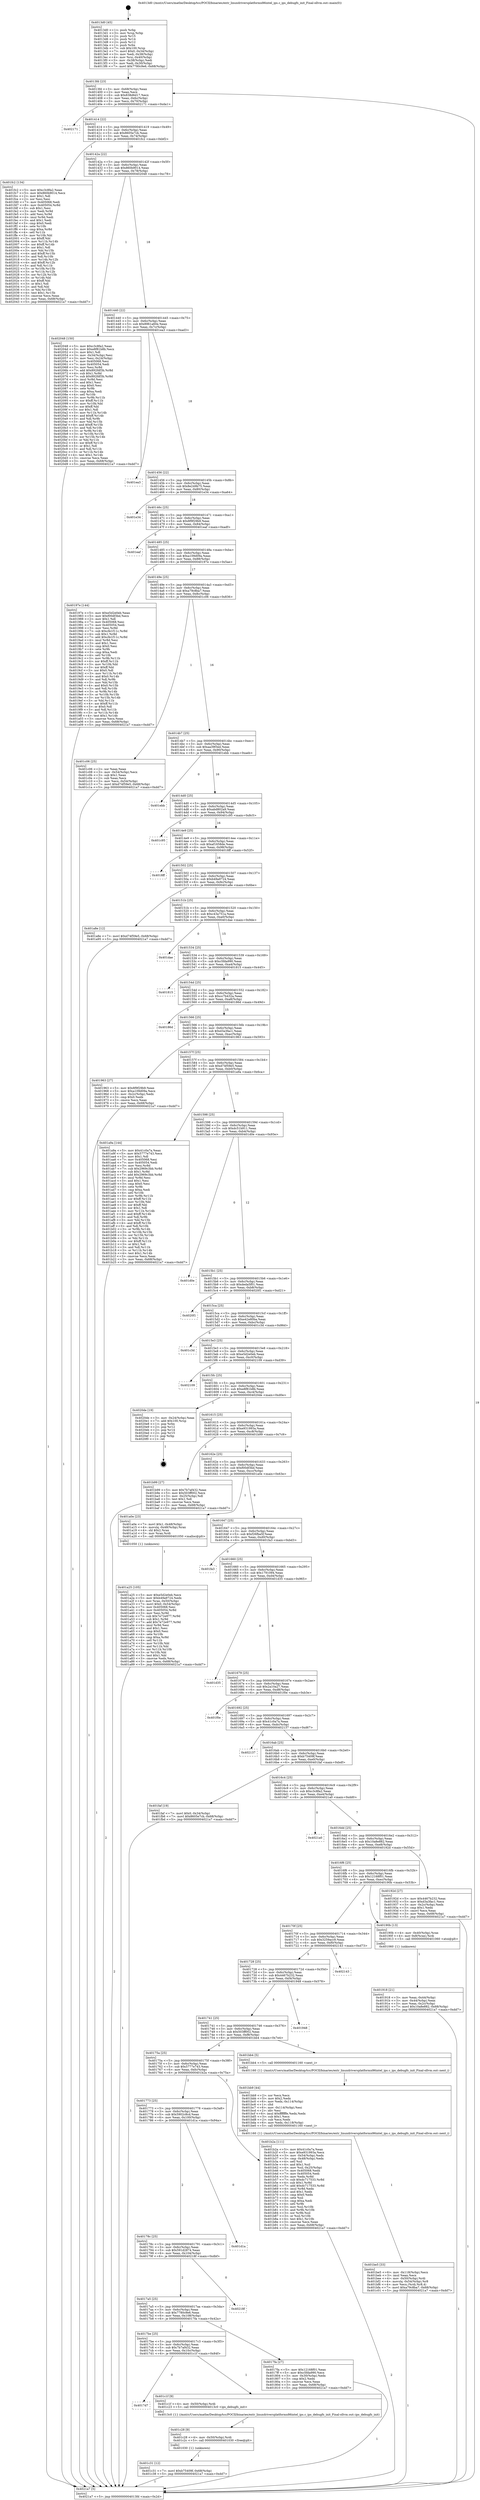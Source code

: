 digraph "0x4013d0" {
  label = "0x4013d0 (/mnt/c/Users/mathe/Desktop/tcc/POCII/binaries/extr_linuxdriversplatformx86intel_ips.c_ips_debugfs_init_Final-ollvm.out::main(0))"
  labelloc = "t"
  node[shape=record]

  Entry [label="",width=0.3,height=0.3,shape=circle,fillcolor=black,style=filled]
  "0x4013fd" [label="{
     0x4013fd [23]\l
     | [instrs]\l
     &nbsp;&nbsp;0x4013fd \<+3\>: mov -0x68(%rbp),%eax\l
     &nbsp;&nbsp;0x401400 \<+2\>: mov %eax,%ecx\l
     &nbsp;&nbsp;0x401402 \<+6\>: sub $0x838d6d17,%ecx\l
     &nbsp;&nbsp;0x401408 \<+3\>: mov %eax,-0x6c(%rbp)\l
     &nbsp;&nbsp;0x40140b \<+3\>: mov %ecx,-0x70(%rbp)\l
     &nbsp;&nbsp;0x40140e \<+6\>: je 0000000000402171 \<main+0xda1\>\l
  }"]
  "0x402171" [label="{
     0x402171\l
  }", style=dashed]
  "0x401414" [label="{
     0x401414 [22]\l
     | [instrs]\l
     &nbsp;&nbsp;0x401414 \<+5\>: jmp 0000000000401419 \<main+0x49\>\l
     &nbsp;&nbsp;0x401419 \<+3\>: mov -0x6c(%rbp),%eax\l
     &nbsp;&nbsp;0x40141c \<+5\>: sub $0x8605e7cb,%eax\l
     &nbsp;&nbsp;0x401421 \<+3\>: mov %eax,-0x74(%rbp)\l
     &nbsp;&nbsp;0x401424 \<+6\>: je 0000000000401fc2 \<main+0xbf2\>\l
  }"]
  Exit [label="",width=0.3,height=0.3,shape=circle,fillcolor=black,style=filled,peripheries=2]
  "0x401fc2" [label="{
     0x401fc2 [134]\l
     | [instrs]\l
     &nbsp;&nbsp;0x401fc2 \<+5\>: mov $0xc3c8fa2,%eax\l
     &nbsp;&nbsp;0x401fc7 \<+5\>: mov $0x860b9014,%ecx\l
     &nbsp;&nbsp;0x401fcc \<+2\>: mov $0x1,%dl\l
     &nbsp;&nbsp;0x401fce \<+2\>: xor %esi,%esi\l
     &nbsp;&nbsp;0x401fd0 \<+7\>: mov 0x405068,%edi\l
     &nbsp;&nbsp;0x401fd7 \<+8\>: mov 0x405054,%r8d\l
     &nbsp;&nbsp;0x401fdf \<+3\>: sub $0x1,%esi\l
     &nbsp;&nbsp;0x401fe2 \<+3\>: mov %edi,%r9d\l
     &nbsp;&nbsp;0x401fe5 \<+3\>: add %esi,%r9d\l
     &nbsp;&nbsp;0x401fe8 \<+4\>: imul %r9d,%edi\l
     &nbsp;&nbsp;0x401fec \<+3\>: and $0x1,%edi\l
     &nbsp;&nbsp;0x401fef \<+3\>: cmp $0x0,%edi\l
     &nbsp;&nbsp;0x401ff2 \<+4\>: sete %r10b\l
     &nbsp;&nbsp;0x401ff6 \<+4\>: cmp $0xa,%r8d\l
     &nbsp;&nbsp;0x401ffa \<+4\>: setl %r11b\l
     &nbsp;&nbsp;0x401ffe \<+3\>: mov %r10b,%bl\l
     &nbsp;&nbsp;0x402001 \<+3\>: xor $0xff,%bl\l
     &nbsp;&nbsp;0x402004 \<+3\>: mov %r11b,%r14b\l
     &nbsp;&nbsp;0x402007 \<+4\>: xor $0xff,%r14b\l
     &nbsp;&nbsp;0x40200b \<+3\>: xor $0x1,%dl\l
     &nbsp;&nbsp;0x40200e \<+3\>: mov %bl,%r15b\l
     &nbsp;&nbsp;0x402011 \<+4\>: and $0xff,%r15b\l
     &nbsp;&nbsp;0x402015 \<+3\>: and %dl,%r10b\l
     &nbsp;&nbsp;0x402018 \<+3\>: mov %r14b,%r12b\l
     &nbsp;&nbsp;0x40201b \<+4\>: and $0xff,%r12b\l
     &nbsp;&nbsp;0x40201f \<+3\>: and %dl,%r11b\l
     &nbsp;&nbsp;0x402022 \<+3\>: or %r10b,%r15b\l
     &nbsp;&nbsp;0x402025 \<+3\>: or %r11b,%r12b\l
     &nbsp;&nbsp;0x402028 \<+3\>: xor %r12b,%r15b\l
     &nbsp;&nbsp;0x40202b \<+3\>: or %r14b,%bl\l
     &nbsp;&nbsp;0x40202e \<+3\>: xor $0xff,%bl\l
     &nbsp;&nbsp;0x402031 \<+3\>: or $0x1,%dl\l
     &nbsp;&nbsp;0x402034 \<+2\>: and %dl,%bl\l
     &nbsp;&nbsp;0x402036 \<+3\>: or %bl,%r15b\l
     &nbsp;&nbsp;0x402039 \<+4\>: test $0x1,%r15b\l
     &nbsp;&nbsp;0x40203d \<+3\>: cmovne %ecx,%eax\l
     &nbsp;&nbsp;0x402040 \<+3\>: mov %eax,-0x68(%rbp)\l
     &nbsp;&nbsp;0x402043 \<+5\>: jmp 00000000004021a7 \<main+0xdd7\>\l
  }"]
  "0x40142a" [label="{
     0x40142a [22]\l
     | [instrs]\l
     &nbsp;&nbsp;0x40142a \<+5\>: jmp 000000000040142f \<main+0x5f\>\l
     &nbsp;&nbsp;0x40142f \<+3\>: mov -0x6c(%rbp),%eax\l
     &nbsp;&nbsp;0x401432 \<+5\>: sub $0x860b9014,%eax\l
     &nbsp;&nbsp;0x401437 \<+3\>: mov %eax,-0x78(%rbp)\l
     &nbsp;&nbsp;0x40143a \<+6\>: je 0000000000402048 \<main+0xc78\>\l
  }"]
  "0x401c31" [label="{
     0x401c31 [12]\l
     | [instrs]\l
     &nbsp;&nbsp;0x401c31 \<+7\>: movl $0xb75409f,-0x68(%rbp)\l
     &nbsp;&nbsp;0x401c38 \<+5\>: jmp 00000000004021a7 \<main+0xdd7\>\l
  }"]
  "0x402048" [label="{
     0x402048 [150]\l
     | [instrs]\l
     &nbsp;&nbsp;0x402048 \<+5\>: mov $0xc3c8fa2,%eax\l
     &nbsp;&nbsp;0x40204d \<+5\>: mov $0xe8f81b8b,%ecx\l
     &nbsp;&nbsp;0x402052 \<+2\>: mov $0x1,%dl\l
     &nbsp;&nbsp;0x402054 \<+3\>: mov -0x34(%rbp),%esi\l
     &nbsp;&nbsp;0x402057 \<+3\>: mov %esi,-0x24(%rbp)\l
     &nbsp;&nbsp;0x40205a \<+7\>: mov 0x405068,%esi\l
     &nbsp;&nbsp;0x402061 \<+7\>: mov 0x405054,%edi\l
     &nbsp;&nbsp;0x402068 \<+3\>: mov %esi,%r8d\l
     &nbsp;&nbsp;0x40206b \<+7\>: add $0x892fdf3b,%r8d\l
     &nbsp;&nbsp;0x402072 \<+4\>: sub $0x1,%r8d\l
     &nbsp;&nbsp;0x402076 \<+7\>: sub $0x892fdf3b,%r8d\l
     &nbsp;&nbsp;0x40207d \<+4\>: imul %r8d,%esi\l
     &nbsp;&nbsp;0x402081 \<+3\>: and $0x1,%esi\l
     &nbsp;&nbsp;0x402084 \<+3\>: cmp $0x0,%esi\l
     &nbsp;&nbsp;0x402087 \<+4\>: sete %r9b\l
     &nbsp;&nbsp;0x40208b \<+3\>: cmp $0xa,%edi\l
     &nbsp;&nbsp;0x40208e \<+4\>: setl %r10b\l
     &nbsp;&nbsp;0x402092 \<+3\>: mov %r9b,%r11b\l
     &nbsp;&nbsp;0x402095 \<+4\>: xor $0xff,%r11b\l
     &nbsp;&nbsp;0x402099 \<+3\>: mov %r10b,%bl\l
     &nbsp;&nbsp;0x40209c \<+3\>: xor $0xff,%bl\l
     &nbsp;&nbsp;0x40209f \<+3\>: xor $0x1,%dl\l
     &nbsp;&nbsp;0x4020a2 \<+3\>: mov %r11b,%r14b\l
     &nbsp;&nbsp;0x4020a5 \<+4\>: and $0xff,%r14b\l
     &nbsp;&nbsp;0x4020a9 \<+3\>: and %dl,%r9b\l
     &nbsp;&nbsp;0x4020ac \<+3\>: mov %bl,%r15b\l
     &nbsp;&nbsp;0x4020af \<+4\>: and $0xff,%r15b\l
     &nbsp;&nbsp;0x4020b3 \<+3\>: and %dl,%r10b\l
     &nbsp;&nbsp;0x4020b6 \<+3\>: or %r9b,%r14b\l
     &nbsp;&nbsp;0x4020b9 \<+3\>: or %r10b,%r15b\l
     &nbsp;&nbsp;0x4020bc \<+3\>: xor %r15b,%r14b\l
     &nbsp;&nbsp;0x4020bf \<+3\>: or %bl,%r11b\l
     &nbsp;&nbsp;0x4020c2 \<+4\>: xor $0xff,%r11b\l
     &nbsp;&nbsp;0x4020c6 \<+3\>: or $0x1,%dl\l
     &nbsp;&nbsp;0x4020c9 \<+3\>: and %dl,%r11b\l
     &nbsp;&nbsp;0x4020cc \<+3\>: or %r11b,%r14b\l
     &nbsp;&nbsp;0x4020cf \<+4\>: test $0x1,%r14b\l
     &nbsp;&nbsp;0x4020d3 \<+3\>: cmovne %ecx,%eax\l
     &nbsp;&nbsp;0x4020d6 \<+3\>: mov %eax,-0x68(%rbp)\l
     &nbsp;&nbsp;0x4020d9 \<+5\>: jmp 00000000004021a7 \<main+0xdd7\>\l
  }"]
  "0x401440" [label="{
     0x401440 [22]\l
     | [instrs]\l
     &nbsp;&nbsp;0x401440 \<+5\>: jmp 0000000000401445 \<main+0x75\>\l
     &nbsp;&nbsp;0x401445 \<+3\>: mov -0x6c(%rbp),%eax\l
     &nbsp;&nbsp;0x401448 \<+5\>: sub $0x8961a60e,%eax\l
     &nbsp;&nbsp;0x40144d \<+3\>: mov %eax,-0x7c(%rbp)\l
     &nbsp;&nbsp;0x401450 \<+6\>: je 0000000000401ea3 \<main+0xad3\>\l
  }"]
  "0x401c28" [label="{
     0x401c28 [9]\l
     | [instrs]\l
     &nbsp;&nbsp;0x401c28 \<+4\>: mov -0x50(%rbp),%rdi\l
     &nbsp;&nbsp;0x401c2c \<+5\>: call 0000000000401030 \<free@plt\>\l
     | [calls]\l
     &nbsp;&nbsp;0x401030 \{1\} (unknown)\l
  }"]
  "0x401ea3" [label="{
     0x401ea3\l
  }", style=dashed]
  "0x401456" [label="{
     0x401456 [22]\l
     | [instrs]\l
     &nbsp;&nbsp;0x401456 \<+5\>: jmp 000000000040145b \<main+0x8b\>\l
     &nbsp;&nbsp;0x40145b \<+3\>: mov -0x6c(%rbp),%eax\l
     &nbsp;&nbsp;0x40145e \<+5\>: sub $0x8e249b75,%eax\l
     &nbsp;&nbsp;0x401463 \<+3\>: mov %eax,-0x80(%rbp)\l
     &nbsp;&nbsp;0x401466 \<+6\>: je 0000000000401e34 \<main+0xa64\>\l
  }"]
  "0x4017d7" [label="{
     0x4017d7\l
  }", style=dashed]
  "0x401e34" [label="{
     0x401e34\l
  }", style=dashed]
  "0x40146c" [label="{
     0x40146c [25]\l
     | [instrs]\l
     &nbsp;&nbsp;0x40146c \<+5\>: jmp 0000000000401471 \<main+0xa1\>\l
     &nbsp;&nbsp;0x401471 \<+3\>: mov -0x6c(%rbp),%eax\l
     &nbsp;&nbsp;0x401474 \<+5\>: sub $0x8f9f29b9,%eax\l
     &nbsp;&nbsp;0x401479 \<+6\>: mov %eax,-0x84(%rbp)\l
     &nbsp;&nbsp;0x40147f \<+6\>: je 0000000000401eaf \<main+0xadf\>\l
  }"]
  "0x401c1f" [label="{
     0x401c1f [9]\l
     | [instrs]\l
     &nbsp;&nbsp;0x401c1f \<+4\>: mov -0x50(%rbp),%rdi\l
     &nbsp;&nbsp;0x401c23 \<+5\>: call 00000000004013c0 \<ips_debugfs_init\>\l
     | [calls]\l
     &nbsp;&nbsp;0x4013c0 \{1\} (/mnt/c/Users/mathe/Desktop/tcc/POCII/binaries/extr_linuxdriversplatformx86intel_ips.c_ips_debugfs_init_Final-ollvm.out::ips_debugfs_init)\l
  }"]
  "0x401eaf" [label="{
     0x401eaf\l
  }", style=dashed]
  "0x401485" [label="{
     0x401485 [25]\l
     | [instrs]\l
     &nbsp;&nbsp;0x401485 \<+5\>: jmp 000000000040148a \<main+0xba\>\l
     &nbsp;&nbsp;0x40148a \<+3\>: mov -0x6c(%rbp),%eax\l
     &nbsp;&nbsp;0x40148d \<+5\>: sub $0xa109d09a,%eax\l
     &nbsp;&nbsp;0x401492 \<+6\>: mov %eax,-0x88(%rbp)\l
     &nbsp;&nbsp;0x401498 \<+6\>: je 000000000040197e \<main+0x5ae\>\l
  }"]
  "0x401be5" [label="{
     0x401be5 [33]\l
     | [instrs]\l
     &nbsp;&nbsp;0x401be5 \<+6\>: mov -0x118(%rbp),%ecx\l
     &nbsp;&nbsp;0x401beb \<+3\>: imul %eax,%ecx\l
     &nbsp;&nbsp;0x401bee \<+4\>: mov -0x50(%rbp),%rdi\l
     &nbsp;&nbsp;0x401bf2 \<+4\>: movslq -0x54(%rbp),%r8\l
     &nbsp;&nbsp;0x401bf6 \<+4\>: mov %ecx,(%rdi,%r8,4)\l
     &nbsp;&nbsp;0x401bfa \<+7\>: movl $0xa79c8ba7,-0x68(%rbp)\l
     &nbsp;&nbsp;0x401c01 \<+5\>: jmp 00000000004021a7 \<main+0xdd7\>\l
  }"]
  "0x40197e" [label="{
     0x40197e [144]\l
     | [instrs]\l
     &nbsp;&nbsp;0x40197e \<+5\>: mov $0xe5d2e0eb,%eax\l
     &nbsp;&nbsp;0x401983 \<+5\>: mov $0xf00df3bd,%ecx\l
     &nbsp;&nbsp;0x401988 \<+2\>: mov $0x1,%dl\l
     &nbsp;&nbsp;0x40198a \<+7\>: mov 0x405068,%esi\l
     &nbsp;&nbsp;0x401991 \<+7\>: mov 0x405054,%edi\l
     &nbsp;&nbsp;0x401998 \<+3\>: mov %esi,%r8d\l
     &nbsp;&nbsp;0x40199b \<+7\>: sub $0xcfe1f11c,%r8d\l
     &nbsp;&nbsp;0x4019a2 \<+4\>: sub $0x1,%r8d\l
     &nbsp;&nbsp;0x4019a6 \<+7\>: add $0xcfe1f11c,%r8d\l
     &nbsp;&nbsp;0x4019ad \<+4\>: imul %r8d,%esi\l
     &nbsp;&nbsp;0x4019b1 \<+3\>: and $0x1,%esi\l
     &nbsp;&nbsp;0x4019b4 \<+3\>: cmp $0x0,%esi\l
     &nbsp;&nbsp;0x4019b7 \<+4\>: sete %r9b\l
     &nbsp;&nbsp;0x4019bb \<+3\>: cmp $0xa,%edi\l
     &nbsp;&nbsp;0x4019be \<+4\>: setl %r10b\l
     &nbsp;&nbsp;0x4019c2 \<+3\>: mov %r9b,%r11b\l
     &nbsp;&nbsp;0x4019c5 \<+4\>: xor $0xff,%r11b\l
     &nbsp;&nbsp;0x4019c9 \<+3\>: mov %r10b,%bl\l
     &nbsp;&nbsp;0x4019cc \<+3\>: xor $0xff,%bl\l
     &nbsp;&nbsp;0x4019cf \<+3\>: xor $0x0,%dl\l
     &nbsp;&nbsp;0x4019d2 \<+3\>: mov %r11b,%r14b\l
     &nbsp;&nbsp;0x4019d5 \<+4\>: and $0x0,%r14b\l
     &nbsp;&nbsp;0x4019d9 \<+3\>: and %dl,%r9b\l
     &nbsp;&nbsp;0x4019dc \<+3\>: mov %bl,%r15b\l
     &nbsp;&nbsp;0x4019df \<+4\>: and $0x0,%r15b\l
     &nbsp;&nbsp;0x4019e3 \<+3\>: and %dl,%r10b\l
     &nbsp;&nbsp;0x4019e6 \<+3\>: or %r9b,%r14b\l
     &nbsp;&nbsp;0x4019e9 \<+3\>: or %r10b,%r15b\l
     &nbsp;&nbsp;0x4019ec \<+3\>: xor %r15b,%r14b\l
     &nbsp;&nbsp;0x4019ef \<+3\>: or %bl,%r11b\l
     &nbsp;&nbsp;0x4019f2 \<+4\>: xor $0xff,%r11b\l
     &nbsp;&nbsp;0x4019f6 \<+3\>: or $0x0,%dl\l
     &nbsp;&nbsp;0x4019f9 \<+3\>: and %dl,%r11b\l
     &nbsp;&nbsp;0x4019fc \<+3\>: or %r11b,%r14b\l
     &nbsp;&nbsp;0x4019ff \<+4\>: test $0x1,%r14b\l
     &nbsp;&nbsp;0x401a03 \<+3\>: cmovne %ecx,%eax\l
     &nbsp;&nbsp;0x401a06 \<+3\>: mov %eax,-0x68(%rbp)\l
     &nbsp;&nbsp;0x401a09 \<+5\>: jmp 00000000004021a7 \<main+0xdd7\>\l
  }"]
  "0x40149e" [label="{
     0x40149e [25]\l
     | [instrs]\l
     &nbsp;&nbsp;0x40149e \<+5\>: jmp 00000000004014a3 \<main+0xd3\>\l
     &nbsp;&nbsp;0x4014a3 \<+3\>: mov -0x6c(%rbp),%eax\l
     &nbsp;&nbsp;0x4014a6 \<+5\>: sub $0xa79c8ba7,%eax\l
     &nbsp;&nbsp;0x4014ab \<+6\>: mov %eax,-0x8c(%rbp)\l
     &nbsp;&nbsp;0x4014b1 \<+6\>: je 0000000000401c06 \<main+0x836\>\l
  }"]
  "0x401bb9" [label="{
     0x401bb9 [44]\l
     | [instrs]\l
     &nbsp;&nbsp;0x401bb9 \<+2\>: xor %ecx,%ecx\l
     &nbsp;&nbsp;0x401bbb \<+5\>: mov $0x2,%edx\l
     &nbsp;&nbsp;0x401bc0 \<+6\>: mov %edx,-0x114(%rbp)\l
     &nbsp;&nbsp;0x401bc6 \<+1\>: cltd\l
     &nbsp;&nbsp;0x401bc7 \<+6\>: mov -0x114(%rbp),%esi\l
     &nbsp;&nbsp;0x401bcd \<+2\>: idiv %esi\l
     &nbsp;&nbsp;0x401bcf \<+6\>: imul $0xfffffffe,%edx,%edx\l
     &nbsp;&nbsp;0x401bd5 \<+3\>: sub $0x1,%ecx\l
     &nbsp;&nbsp;0x401bd8 \<+2\>: sub %ecx,%edx\l
     &nbsp;&nbsp;0x401bda \<+6\>: mov %edx,-0x118(%rbp)\l
     &nbsp;&nbsp;0x401be0 \<+5\>: call 0000000000401160 \<next_i\>\l
     | [calls]\l
     &nbsp;&nbsp;0x401160 \{1\} (/mnt/c/Users/mathe/Desktop/tcc/POCII/binaries/extr_linuxdriversplatformx86intel_ips.c_ips_debugfs_init_Final-ollvm.out::next_i)\l
  }"]
  "0x401c06" [label="{
     0x401c06 [25]\l
     | [instrs]\l
     &nbsp;&nbsp;0x401c06 \<+2\>: xor %eax,%eax\l
     &nbsp;&nbsp;0x401c08 \<+3\>: mov -0x54(%rbp),%ecx\l
     &nbsp;&nbsp;0x401c0b \<+3\>: sub $0x1,%eax\l
     &nbsp;&nbsp;0x401c0e \<+2\>: sub %eax,%ecx\l
     &nbsp;&nbsp;0x401c10 \<+3\>: mov %ecx,-0x54(%rbp)\l
     &nbsp;&nbsp;0x401c13 \<+7\>: movl $0xd74f59e5,-0x68(%rbp)\l
     &nbsp;&nbsp;0x401c1a \<+5\>: jmp 00000000004021a7 \<main+0xdd7\>\l
  }"]
  "0x4014b7" [label="{
     0x4014b7 [25]\l
     | [instrs]\l
     &nbsp;&nbsp;0x4014b7 \<+5\>: jmp 00000000004014bc \<main+0xec\>\l
     &nbsp;&nbsp;0x4014bc \<+3\>: mov -0x6c(%rbp),%eax\l
     &nbsp;&nbsp;0x4014bf \<+5\>: sub $0xaa39f3ed,%eax\l
     &nbsp;&nbsp;0x4014c4 \<+6\>: mov %eax,-0x90(%rbp)\l
     &nbsp;&nbsp;0x4014ca \<+6\>: je 0000000000401ebb \<main+0xaeb\>\l
  }"]
  "0x401a25" [label="{
     0x401a25 [105]\l
     | [instrs]\l
     &nbsp;&nbsp;0x401a25 \<+5\>: mov $0xe5d2e0eb,%ecx\l
     &nbsp;&nbsp;0x401a2a \<+5\>: mov $0xb49a9724,%edx\l
     &nbsp;&nbsp;0x401a2f \<+4\>: mov %rax,-0x50(%rbp)\l
     &nbsp;&nbsp;0x401a33 \<+7\>: movl $0x0,-0x54(%rbp)\l
     &nbsp;&nbsp;0x401a3a \<+7\>: mov 0x405068,%esi\l
     &nbsp;&nbsp;0x401a41 \<+8\>: mov 0x405054,%r8d\l
     &nbsp;&nbsp;0x401a49 \<+3\>: mov %esi,%r9d\l
     &nbsp;&nbsp;0x401a4c \<+7\>: sub $0x7e72e977,%r9d\l
     &nbsp;&nbsp;0x401a53 \<+4\>: sub $0x1,%r9d\l
     &nbsp;&nbsp;0x401a57 \<+7\>: add $0x7e72e977,%r9d\l
     &nbsp;&nbsp;0x401a5e \<+4\>: imul %r9d,%esi\l
     &nbsp;&nbsp;0x401a62 \<+3\>: and $0x1,%esi\l
     &nbsp;&nbsp;0x401a65 \<+3\>: cmp $0x0,%esi\l
     &nbsp;&nbsp;0x401a68 \<+4\>: sete %r10b\l
     &nbsp;&nbsp;0x401a6c \<+4\>: cmp $0xa,%r8d\l
     &nbsp;&nbsp;0x401a70 \<+4\>: setl %r11b\l
     &nbsp;&nbsp;0x401a74 \<+3\>: mov %r10b,%bl\l
     &nbsp;&nbsp;0x401a77 \<+3\>: and %r11b,%bl\l
     &nbsp;&nbsp;0x401a7a \<+3\>: xor %r11b,%r10b\l
     &nbsp;&nbsp;0x401a7d \<+3\>: or %r10b,%bl\l
     &nbsp;&nbsp;0x401a80 \<+3\>: test $0x1,%bl\l
     &nbsp;&nbsp;0x401a83 \<+3\>: cmovne %edx,%ecx\l
     &nbsp;&nbsp;0x401a86 \<+3\>: mov %ecx,-0x68(%rbp)\l
     &nbsp;&nbsp;0x401a89 \<+5\>: jmp 00000000004021a7 \<main+0xdd7\>\l
  }"]
  "0x401ebb" [label="{
     0x401ebb\l
  }", style=dashed]
  "0x4014d0" [label="{
     0x4014d0 [25]\l
     | [instrs]\l
     &nbsp;&nbsp;0x4014d0 \<+5\>: jmp 00000000004014d5 \<main+0x105\>\l
     &nbsp;&nbsp;0x4014d5 \<+3\>: mov -0x6c(%rbp),%eax\l
     &nbsp;&nbsp;0x4014d8 \<+5\>: sub $0xabd802a9,%eax\l
     &nbsp;&nbsp;0x4014dd \<+6\>: mov %eax,-0x94(%rbp)\l
     &nbsp;&nbsp;0x4014e3 \<+6\>: je 0000000000401c95 \<main+0x8c5\>\l
  }"]
  "0x401918" [label="{
     0x401918 [21]\l
     | [instrs]\l
     &nbsp;&nbsp;0x401918 \<+3\>: mov %eax,-0x44(%rbp)\l
     &nbsp;&nbsp;0x40191b \<+3\>: mov -0x44(%rbp),%eax\l
     &nbsp;&nbsp;0x40191e \<+3\>: mov %eax,-0x2c(%rbp)\l
     &nbsp;&nbsp;0x401921 \<+7\>: movl $0x10a8e882,-0x68(%rbp)\l
     &nbsp;&nbsp;0x401928 \<+5\>: jmp 00000000004021a7 \<main+0xdd7\>\l
  }"]
  "0x401c95" [label="{
     0x401c95\l
  }", style=dashed]
  "0x4014e9" [label="{
     0x4014e9 [25]\l
     | [instrs]\l
     &nbsp;&nbsp;0x4014e9 \<+5\>: jmp 00000000004014ee \<main+0x11e\>\l
     &nbsp;&nbsp;0x4014ee \<+3\>: mov -0x6c(%rbp),%eax\l
     &nbsp;&nbsp;0x4014f1 \<+5\>: sub $0xaf1658de,%eax\l
     &nbsp;&nbsp;0x4014f6 \<+6\>: mov %eax,-0x98(%rbp)\l
     &nbsp;&nbsp;0x4014fc \<+6\>: je 00000000004018ff \<main+0x52f\>\l
  }"]
  "0x4013d0" [label="{
     0x4013d0 [45]\l
     | [instrs]\l
     &nbsp;&nbsp;0x4013d0 \<+1\>: push %rbp\l
     &nbsp;&nbsp;0x4013d1 \<+3\>: mov %rsp,%rbp\l
     &nbsp;&nbsp;0x4013d4 \<+2\>: push %r15\l
     &nbsp;&nbsp;0x4013d6 \<+2\>: push %r14\l
     &nbsp;&nbsp;0x4013d8 \<+2\>: push %r12\l
     &nbsp;&nbsp;0x4013da \<+1\>: push %rbx\l
     &nbsp;&nbsp;0x4013db \<+7\>: sub $0x100,%rsp\l
     &nbsp;&nbsp;0x4013e2 \<+7\>: movl $0x0,-0x34(%rbp)\l
     &nbsp;&nbsp;0x4013e9 \<+3\>: mov %edi,-0x38(%rbp)\l
     &nbsp;&nbsp;0x4013ec \<+4\>: mov %rsi,-0x40(%rbp)\l
     &nbsp;&nbsp;0x4013f0 \<+3\>: mov -0x38(%rbp),%edi\l
     &nbsp;&nbsp;0x4013f3 \<+3\>: mov %edi,-0x30(%rbp)\l
     &nbsp;&nbsp;0x4013f6 \<+7\>: movl $0x7780c9e6,-0x68(%rbp)\l
  }"]
  "0x4018ff" [label="{
     0x4018ff\l
  }", style=dashed]
  "0x401502" [label="{
     0x401502 [25]\l
     | [instrs]\l
     &nbsp;&nbsp;0x401502 \<+5\>: jmp 0000000000401507 \<main+0x137\>\l
     &nbsp;&nbsp;0x401507 \<+3\>: mov -0x6c(%rbp),%eax\l
     &nbsp;&nbsp;0x40150a \<+5\>: sub $0xb49a9724,%eax\l
     &nbsp;&nbsp;0x40150f \<+6\>: mov %eax,-0x9c(%rbp)\l
     &nbsp;&nbsp;0x401515 \<+6\>: je 0000000000401a8e \<main+0x6be\>\l
  }"]
  "0x4021a7" [label="{
     0x4021a7 [5]\l
     | [instrs]\l
     &nbsp;&nbsp;0x4021a7 \<+5\>: jmp 00000000004013fd \<main+0x2d\>\l
  }"]
  "0x401a8e" [label="{
     0x401a8e [12]\l
     | [instrs]\l
     &nbsp;&nbsp;0x401a8e \<+7\>: movl $0xd74f59e5,-0x68(%rbp)\l
     &nbsp;&nbsp;0x401a95 \<+5\>: jmp 00000000004021a7 \<main+0xdd7\>\l
  }"]
  "0x40151b" [label="{
     0x40151b [25]\l
     | [instrs]\l
     &nbsp;&nbsp;0x40151b \<+5\>: jmp 0000000000401520 \<main+0x150\>\l
     &nbsp;&nbsp;0x401520 \<+3\>: mov -0x6c(%rbp),%eax\l
     &nbsp;&nbsp;0x401523 \<+5\>: sub $0xc43a751a,%eax\l
     &nbsp;&nbsp;0x401528 \<+6\>: mov %eax,-0xa0(%rbp)\l
     &nbsp;&nbsp;0x40152e \<+6\>: je 0000000000401dae \<main+0x9de\>\l
  }"]
  "0x4017be" [label="{
     0x4017be [25]\l
     | [instrs]\l
     &nbsp;&nbsp;0x4017be \<+5\>: jmp 00000000004017c3 \<main+0x3f3\>\l
     &nbsp;&nbsp;0x4017c3 \<+3\>: mov -0x6c(%rbp),%eax\l
     &nbsp;&nbsp;0x4017c6 \<+5\>: sub $0x7b7af432,%eax\l
     &nbsp;&nbsp;0x4017cb \<+6\>: mov %eax,-0x10c(%rbp)\l
     &nbsp;&nbsp;0x4017d1 \<+6\>: je 0000000000401c1f \<main+0x84f\>\l
  }"]
  "0x401dae" [label="{
     0x401dae\l
  }", style=dashed]
  "0x401534" [label="{
     0x401534 [25]\l
     | [instrs]\l
     &nbsp;&nbsp;0x401534 \<+5\>: jmp 0000000000401539 \<main+0x169\>\l
     &nbsp;&nbsp;0x401539 \<+3\>: mov -0x6c(%rbp),%eax\l
     &nbsp;&nbsp;0x40153c \<+5\>: sub $0xc5fda990,%eax\l
     &nbsp;&nbsp;0x401541 \<+6\>: mov %eax,-0xa4(%rbp)\l
     &nbsp;&nbsp;0x401547 \<+6\>: je 0000000000401815 \<main+0x445\>\l
  }"]
  "0x4017fa" [label="{
     0x4017fa [27]\l
     | [instrs]\l
     &nbsp;&nbsp;0x4017fa \<+5\>: mov $0x12168f01,%eax\l
     &nbsp;&nbsp;0x4017ff \<+5\>: mov $0xc5fda990,%ecx\l
     &nbsp;&nbsp;0x401804 \<+3\>: mov -0x30(%rbp),%edx\l
     &nbsp;&nbsp;0x401807 \<+3\>: cmp $0x2,%edx\l
     &nbsp;&nbsp;0x40180a \<+3\>: cmovne %ecx,%eax\l
     &nbsp;&nbsp;0x40180d \<+3\>: mov %eax,-0x68(%rbp)\l
     &nbsp;&nbsp;0x401810 \<+5\>: jmp 00000000004021a7 \<main+0xdd7\>\l
  }"]
  "0x401815" [label="{
     0x401815\l
  }", style=dashed]
  "0x40154d" [label="{
     0x40154d [25]\l
     | [instrs]\l
     &nbsp;&nbsp;0x40154d \<+5\>: jmp 0000000000401552 \<main+0x182\>\l
     &nbsp;&nbsp;0x401552 \<+3\>: mov -0x6c(%rbp),%eax\l
     &nbsp;&nbsp;0x401555 \<+5\>: sub $0xcc7b432a,%eax\l
     &nbsp;&nbsp;0x40155a \<+6\>: mov %eax,-0xa8(%rbp)\l
     &nbsp;&nbsp;0x401560 \<+6\>: je 000000000040186d \<main+0x49d\>\l
  }"]
  "0x4017a5" [label="{
     0x4017a5 [25]\l
     | [instrs]\l
     &nbsp;&nbsp;0x4017a5 \<+5\>: jmp 00000000004017aa \<main+0x3da\>\l
     &nbsp;&nbsp;0x4017aa \<+3\>: mov -0x6c(%rbp),%eax\l
     &nbsp;&nbsp;0x4017ad \<+5\>: sub $0x7780c9e6,%eax\l
     &nbsp;&nbsp;0x4017b2 \<+6\>: mov %eax,-0x108(%rbp)\l
     &nbsp;&nbsp;0x4017b8 \<+6\>: je 00000000004017fa \<main+0x42a\>\l
  }"]
  "0x40186d" [label="{
     0x40186d\l
  }", style=dashed]
  "0x401566" [label="{
     0x401566 [25]\l
     | [instrs]\l
     &nbsp;&nbsp;0x401566 \<+5\>: jmp 000000000040156b \<main+0x19b\>\l
     &nbsp;&nbsp;0x40156b \<+3\>: mov -0x6c(%rbp),%eax\l
     &nbsp;&nbsp;0x40156e \<+5\>: sub $0xd3a3fac1,%eax\l
     &nbsp;&nbsp;0x401573 \<+6\>: mov %eax,-0xac(%rbp)\l
     &nbsp;&nbsp;0x401579 \<+6\>: je 0000000000401963 \<main+0x593\>\l
  }"]
  "0x40218f" [label="{
     0x40218f\l
  }", style=dashed]
  "0x401963" [label="{
     0x401963 [27]\l
     | [instrs]\l
     &nbsp;&nbsp;0x401963 \<+5\>: mov $0x8f9f29b9,%eax\l
     &nbsp;&nbsp;0x401968 \<+5\>: mov $0xa109d09a,%ecx\l
     &nbsp;&nbsp;0x40196d \<+3\>: mov -0x2c(%rbp),%edx\l
     &nbsp;&nbsp;0x401970 \<+3\>: cmp $0x0,%edx\l
     &nbsp;&nbsp;0x401973 \<+3\>: cmove %ecx,%eax\l
     &nbsp;&nbsp;0x401976 \<+3\>: mov %eax,-0x68(%rbp)\l
     &nbsp;&nbsp;0x401979 \<+5\>: jmp 00000000004021a7 \<main+0xdd7\>\l
  }"]
  "0x40157f" [label="{
     0x40157f [25]\l
     | [instrs]\l
     &nbsp;&nbsp;0x40157f \<+5\>: jmp 0000000000401584 \<main+0x1b4\>\l
     &nbsp;&nbsp;0x401584 \<+3\>: mov -0x6c(%rbp),%eax\l
     &nbsp;&nbsp;0x401587 \<+5\>: sub $0xd74f59e5,%eax\l
     &nbsp;&nbsp;0x40158c \<+6\>: mov %eax,-0xb0(%rbp)\l
     &nbsp;&nbsp;0x401592 \<+6\>: je 0000000000401a9a \<main+0x6ca\>\l
  }"]
  "0x40178c" [label="{
     0x40178c [25]\l
     | [instrs]\l
     &nbsp;&nbsp;0x40178c \<+5\>: jmp 0000000000401791 \<main+0x3c1\>\l
     &nbsp;&nbsp;0x401791 \<+3\>: mov -0x6c(%rbp),%eax\l
     &nbsp;&nbsp;0x401794 \<+5\>: sub $0x591d2874,%eax\l
     &nbsp;&nbsp;0x401799 \<+6\>: mov %eax,-0x104(%rbp)\l
     &nbsp;&nbsp;0x40179f \<+6\>: je 000000000040218f \<main+0xdbf\>\l
  }"]
  "0x401a9a" [label="{
     0x401a9a [144]\l
     | [instrs]\l
     &nbsp;&nbsp;0x401a9a \<+5\>: mov $0x41c0a7a,%eax\l
     &nbsp;&nbsp;0x401a9f \<+5\>: mov $0x5777e743,%ecx\l
     &nbsp;&nbsp;0x401aa4 \<+2\>: mov $0x1,%dl\l
     &nbsp;&nbsp;0x401aa6 \<+7\>: mov 0x405068,%esi\l
     &nbsp;&nbsp;0x401aad \<+7\>: mov 0x405054,%edi\l
     &nbsp;&nbsp;0x401ab4 \<+3\>: mov %esi,%r8d\l
     &nbsp;&nbsp;0x401ab7 \<+7\>: sub $0x2969c3bb,%r8d\l
     &nbsp;&nbsp;0x401abe \<+4\>: sub $0x1,%r8d\l
     &nbsp;&nbsp;0x401ac2 \<+7\>: add $0x2969c3bb,%r8d\l
     &nbsp;&nbsp;0x401ac9 \<+4\>: imul %r8d,%esi\l
     &nbsp;&nbsp;0x401acd \<+3\>: and $0x1,%esi\l
     &nbsp;&nbsp;0x401ad0 \<+3\>: cmp $0x0,%esi\l
     &nbsp;&nbsp;0x401ad3 \<+4\>: sete %r9b\l
     &nbsp;&nbsp;0x401ad7 \<+3\>: cmp $0xa,%edi\l
     &nbsp;&nbsp;0x401ada \<+4\>: setl %r10b\l
     &nbsp;&nbsp;0x401ade \<+3\>: mov %r9b,%r11b\l
     &nbsp;&nbsp;0x401ae1 \<+4\>: xor $0xff,%r11b\l
     &nbsp;&nbsp;0x401ae5 \<+3\>: mov %r10b,%bl\l
     &nbsp;&nbsp;0x401ae8 \<+3\>: xor $0xff,%bl\l
     &nbsp;&nbsp;0x401aeb \<+3\>: xor $0x1,%dl\l
     &nbsp;&nbsp;0x401aee \<+3\>: mov %r11b,%r14b\l
     &nbsp;&nbsp;0x401af1 \<+4\>: and $0xff,%r14b\l
     &nbsp;&nbsp;0x401af5 \<+3\>: and %dl,%r9b\l
     &nbsp;&nbsp;0x401af8 \<+3\>: mov %bl,%r15b\l
     &nbsp;&nbsp;0x401afb \<+4\>: and $0xff,%r15b\l
     &nbsp;&nbsp;0x401aff \<+3\>: and %dl,%r10b\l
     &nbsp;&nbsp;0x401b02 \<+3\>: or %r9b,%r14b\l
     &nbsp;&nbsp;0x401b05 \<+3\>: or %r10b,%r15b\l
     &nbsp;&nbsp;0x401b08 \<+3\>: xor %r15b,%r14b\l
     &nbsp;&nbsp;0x401b0b \<+3\>: or %bl,%r11b\l
     &nbsp;&nbsp;0x401b0e \<+4\>: xor $0xff,%r11b\l
     &nbsp;&nbsp;0x401b12 \<+3\>: or $0x1,%dl\l
     &nbsp;&nbsp;0x401b15 \<+3\>: and %dl,%r11b\l
     &nbsp;&nbsp;0x401b18 \<+3\>: or %r11b,%r14b\l
     &nbsp;&nbsp;0x401b1b \<+4\>: test $0x1,%r14b\l
     &nbsp;&nbsp;0x401b1f \<+3\>: cmovne %ecx,%eax\l
     &nbsp;&nbsp;0x401b22 \<+3\>: mov %eax,-0x68(%rbp)\l
     &nbsp;&nbsp;0x401b25 \<+5\>: jmp 00000000004021a7 \<main+0xdd7\>\l
  }"]
  "0x401598" [label="{
     0x401598 [25]\l
     | [instrs]\l
     &nbsp;&nbsp;0x401598 \<+5\>: jmp 000000000040159d \<main+0x1cd\>\l
     &nbsp;&nbsp;0x40159d \<+3\>: mov -0x6c(%rbp),%eax\l
     &nbsp;&nbsp;0x4015a0 \<+5\>: sub $0xdc51b911,%eax\l
     &nbsp;&nbsp;0x4015a5 \<+6\>: mov %eax,-0xb4(%rbp)\l
     &nbsp;&nbsp;0x4015ab \<+6\>: je 0000000000401d0e \<main+0x93e\>\l
  }"]
  "0x401d1a" [label="{
     0x401d1a\l
  }", style=dashed]
  "0x401d0e" [label="{
     0x401d0e\l
  }", style=dashed]
  "0x4015b1" [label="{
     0x4015b1 [25]\l
     | [instrs]\l
     &nbsp;&nbsp;0x4015b1 \<+5\>: jmp 00000000004015b6 \<main+0x1e6\>\l
     &nbsp;&nbsp;0x4015b6 \<+3\>: mov -0x6c(%rbp),%eax\l
     &nbsp;&nbsp;0x4015b9 \<+5\>: sub $0xdeda5f01,%eax\l
     &nbsp;&nbsp;0x4015be \<+6\>: mov %eax,-0xb8(%rbp)\l
     &nbsp;&nbsp;0x4015c4 \<+6\>: je 00000000004020f1 \<main+0xd21\>\l
  }"]
  "0x401773" [label="{
     0x401773 [25]\l
     | [instrs]\l
     &nbsp;&nbsp;0x401773 \<+5\>: jmp 0000000000401778 \<main+0x3a8\>\l
     &nbsp;&nbsp;0x401778 \<+3\>: mov -0x6c(%rbp),%eax\l
     &nbsp;&nbsp;0x40177b \<+5\>: sub $0x5902c8cd,%eax\l
     &nbsp;&nbsp;0x401780 \<+6\>: mov %eax,-0x100(%rbp)\l
     &nbsp;&nbsp;0x401786 \<+6\>: je 0000000000401d1a \<main+0x94a\>\l
  }"]
  "0x4020f1" [label="{
     0x4020f1\l
  }", style=dashed]
  "0x4015ca" [label="{
     0x4015ca [25]\l
     | [instrs]\l
     &nbsp;&nbsp;0x4015ca \<+5\>: jmp 00000000004015cf \<main+0x1ff\>\l
     &nbsp;&nbsp;0x4015cf \<+3\>: mov -0x6c(%rbp),%eax\l
     &nbsp;&nbsp;0x4015d2 \<+5\>: sub $0xe42e80ba,%eax\l
     &nbsp;&nbsp;0x4015d7 \<+6\>: mov %eax,-0xbc(%rbp)\l
     &nbsp;&nbsp;0x4015dd \<+6\>: je 0000000000401c3d \<main+0x86d\>\l
  }"]
  "0x401b2a" [label="{
     0x401b2a [111]\l
     | [instrs]\l
     &nbsp;&nbsp;0x401b2a \<+5\>: mov $0x41c0a7a,%eax\l
     &nbsp;&nbsp;0x401b2f \<+5\>: mov $0xe931993a,%ecx\l
     &nbsp;&nbsp;0x401b34 \<+3\>: mov -0x54(%rbp),%edx\l
     &nbsp;&nbsp;0x401b37 \<+3\>: cmp -0x48(%rbp),%edx\l
     &nbsp;&nbsp;0x401b3a \<+4\>: setl %sil\l
     &nbsp;&nbsp;0x401b3e \<+4\>: and $0x1,%sil\l
     &nbsp;&nbsp;0x401b42 \<+4\>: mov %sil,-0x25(%rbp)\l
     &nbsp;&nbsp;0x401b46 \<+7\>: mov 0x405068,%edx\l
     &nbsp;&nbsp;0x401b4d \<+7\>: mov 0x405054,%edi\l
     &nbsp;&nbsp;0x401b54 \<+3\>: mov %edx,%r8d\l
     &nbsp;&nbsp;0x401b57 \<+7\>: sub $0xdc717533,%r8d\l
     &nbsp;&nbsp;0x401b5e \<+4\>: sub $0x1,%r8d\l
     &nbsp;&nbsp;0x401b62 \<+7\>: add $0xdc717533,%r8d\l
     &nbsp;&nbsp;0x401b69 \<+4\>: imul %r8d,%edx\l
     &nbsp;&nbsp;0x401b6d \<+3\>: and $0x1,%edx\l
     &nbsp;&nbsp;0x401b70 \<+3\>: cmp $0x0,%edx\l
     &nbsp;&nbsp;0x401b73 \<+4\>: sete %sil\l
     &nbsp;&nbsp;0x401b77 \<+3\>: cmp $0xa,%edi\l
     &nbsp;&nbsp;0x401b7a \<+4\>: setl %r9b\l
     &nbsp;&nbsp;0x401b7e \<+3\>: mov %sil,%r10b\l
     &nbsp;&nbsp;0x401b81 \<+3\>: and %r9b,%r10b\l
     &nbsp;&nbsp;0x401b84 \<+3\>: xor %r9b,%sil\l
     &nbsp;&nbsp;0x401b87 \<+3\>: or %sil,%r10b\l
     &nbsp;&nbsp;0x401b8a \<+4\>: test $0x1,%r10b\l
     &nbsp;&nbsp;0x401b8e \<+3\>: cmovne %ecx,%eax\l
     &nbsp;&nbsp;0x401b91 \<+3\>: mov %eax,-0x68(%rbp)\l
     &nbsp;&nbsp;0x401b94 \<+5\>: jmp 00000000004021a7 \<main+0xdd7\>\l
  }"]
  "0x401c3d" [label="{
     0x401c3d\l
  }", style=dashed]
  "0x4015e3" [label="{
     0x4015e3 [25]\l
     | [instrs]\l
     &nbsp;&nbsp;0x4015e3 \<+5\>: jmp 00000000004015e8 \<main+0x218\>\l
     &nbsp;&nbsp;0x4015e8 \<+3\>: mov -0x6c(%rbp),%eax\l
     &nbsp;&nbsp;0x4015eb \<+5\>: sub $0xe5d2e0eb,%eax\l
     &nbsp;&nbsp;0x4015f0 \<+6\>: mov %eax,-0xc0(%rbp)\l
     &nbsp;&nbsp;0x4015f6 \<+6\>: je 0000000000402109 \<main+0xd39\>\l
  }"]
  "0x40175a" [label="{
     0x40175a [25]\l
     | [instrs]\l
     &nbsp;&nbsp;0x40175a \<+5\>: jmp 000000000040175f \<main+0x38f\>\l
     &nbsp;&nbsp;0x40175f \<+3\>: mov -0x6c(%rbp),%eax\l
     &nbsp;&nbsp;0x401762 \<+5\>: sub $0x5777e743,%eax\l
     &nbsp;&nbsp;0x401767 \<+6\>: mov %eax,-0xfc(%rbp)\l
     &nbsp;&nbsp;0x40176d \<+6\>: je 0000000000401b2a \<main+0x75a\>\l
  }"]
  "0x402109" [label="{
     0x402109\l
  }", style=dashed]
  "0x4015fc" [label="{
     0x4015fc [25]\l
     | [instrs]\l
     &nbsp;&nbsp;0x4015fc \<+5\>: jmp 0000000000401601 \<main+0x231\>\l
     &nbsp;&nbsp;0x401601 \<+3\>: mov -0x6c(%rbp),%eax\l
     &nbsp;&nbsp;0x401604 \<+5\>: sub $0xe8f81b8b,%eax\l
     &nbsp;&nbsp;0x401609 \<+6\>: mov %eax,-0xc4(%rbp)\l
     &nbsp;&nbsp;0x40160f \<+6\>: je 00000000004020de \<main+0xd0e\>\l
  }"]
  "0x401bb4" [label="{
     0x401bb4 [5]\l
     | [instrs]\l
     &nbsp;&nbsp;0x401bb4 \<+5\>: call 0000000000401160 \<next_i\>\l
     | [calls]\l
     &nbsp;&nbsp;0x401160 \{1\} (/mnt/c/Users/mathe/Desktop/tcc/POCII/binaries/extr_linuxdriversplatformx86intel_ips.c_ips_debugfs_init_Final-ollvm.out::next_i)\l
  }"]
  "0x4020de" [label="{
     0x4020de [19]\l
     | [instrs]\l
     &nbsp;&nbsp;0x4020de \<+3\>: mov -0x24(%rbp),%eax\l
     &nbsp;&nbsp;0x4020e1 \<+7\>: add $0x100,%rsp\l
     &nbsp;&nbsp;0x4020e8 \<+1\>: pop %rbx\l
     &nbsp;&nbsp;0x4020e9 \<+2\>: pop %r12\l
     &nbsp;&nbsp;0x4020eb \<+2\>: pop %r14\l
     &nbsp;&nbsp;0x4020ed \<+2\>: pop %r15\l
     &nbsp;&nbsp;0x4020ef \<+1\>: pop %rbp\l
     &nbsp;&nbsp;0x4020f0 \<+1\>: ret\l
  }"]
  "0x401615" [label="{
     0x401615 [25]\l
     | [instrs]\l
     &nbsp;&nbsp;0x401615 \<+5\>: jmp 000000000040161a \<main+0x24a\>\l
     &nbsp;&nbsp;0x40161a \<+3\>: mov -0x6c(%rbp),%eax\l
     &nbsp;&nbsp;0x40161d \<+5\>: sub $0xe931993a,%eax\l
     &nbsp;&nbsp;0x401622 \<+6\>: mov %eax,-0xc8(%rbp)\l
     &nbsp;&nbsp;0x401628 \<+6\>: je 0000000000401b99 \<main+0x7c9\>\l
  }"]
  "0x401741" [label="{
     0x401741 [25]\l
     | [instrs]\l
     &nbsp;&nbsp;0x401741 \<+5\>: jmp 0000000000401746 \<main+0x376\>\l
     &nbsp;&nbsp;0x401746 \<+3\>: mov -0x6c(%rbp),%eax\l
     &nbsp;&nbsp;0x401749 \<+5\>: sub $0x503ff002,%eax\l
     &nbsp;&nbsp;0x40174e \<+6\>: mov %eax,-0xf8(%rbp)\l
     &nbsp;&nbsp;0x401754 \<+6\>: je 0000000000401bb4 \<main+0x7e4\>\l
  }"]
  "0x401b99" [label="{
     0x401b99 [27]\l
     | [instrs]\l
     &nbsp;&nbsp;0x401b99 \<+5\>: mov $0x7b7af432,%eax\l
     &nbsp;&nbsp;0x401b9e \<+5\>: mov $0x503ff002,%ecx\l
     &nbsp;&nbsp;0x401ba3 \<+3\>: mov -0x25(%rbp),%dl\l
     &nbsp;&nbsp;0x401ba6 \<+3\>: test $0x1,%dl\l
     &nbsp;&nbsp;0x401ba9 \<+3\>: cmovne %ecx,%eax\l
     &nbsp;&nbsp;0x401bac \<+3\>: mov %eax,-0x68(%rbp)\l
     &nbsp;&nbsp;0x401baf \<+5\>: jmp 00000000004021a7 \<main+0xdd7\>\l
  }"]
  "0x40162e" [label="{
     0x40162e [25]\l
     | [instrs]\l
     &nbsp;&nbsp;0x40162e \<+5\>: jmp 0000000000401633 \<main+0x263\>\l
     &nbsp;&nbsp;0x401633 \<+3\>: mov -0x6c(%rbp),%eax\l
     &nbsp;&nbsp;0x401636 \<+5\>: sub $0xf00df3bd,%eax\l
     &nbsp;&nbsp;0x40163b \<+6\>: mov %eax,-0xcc(%rbp)\l
     &nbsp;&nbsp;0x401641 \<+6\>: je 0000000000401a0e \<main+0x63e\>\l
  }"]
  "0x401948" [label="{
     0x401948\l
  }", style=dashed]
  "0x401a0e" [label="{
     0x401a0e [23]\l
     | [instrs]\l
     &nbsp;&nbsp;0x401a0e \<+7\>: movl $0x1,-0x48(%rbp)\l
     &nbsp;&nbsp;0x401a15 \<+4\>: movslq -0x48(%rbp),%rax\l
     &nbsp;&nbsp;0x401a19 \<+4\>: shl $0x2,%rax\l
     &nbsp;&nbsp;0x401a1d \<+3\>: mov %rax,%rdi\l
     &nbsp;&nbsp;0x401a20 \<+5\>: call 0000000000401050 \<malloc@plt\>\l
     | [calls]\l
     &nbsp;&nbsp;0x401050 \{1\} (unknown)\l
  }"]
  "0x401647" [label="{
     0x401647 [25]\l
     | [instrs]\l
     &nbsp;&nbsp;0x401647 \<+5\>: jmp 000000000040164c \<main+0x27c\>\l
     &nbsp;&nbsp;0x40164c \<+3\>: mov -0x6c(%rbp),%eax\l
     &nbsp;&nbsp;0x40164f \<+5\>: sub $0xf26fba5f,%eax\l
     &nbsp;&nbsp;0x401654 \<+6\>: mov %eax,-0xd0(%rbp)\l
     &nbsp;&nbsp;0x40165a \<+6\>: je 0000000000401fa3 \<main+0xbd3\>\l
  }"]
  "0x401728" [label="{
     0x401728 [25]\l
     | [instrs]\l
     &nbsp;&nbsp;0x401728 \<+5\>: jmp 000000000040172d \<main+0x35d\>\l
     &nbsp;&nbsp;0x40172d \<+3\>: mov -0x6c(%rbp),%eax\l
     &nbsp;&nbsp;0x401730 \<+5\>: sub $0x4467b232,%eax\l
     &nbsp;&nbsp;0x401735 \<+6\>: mov %eax,-0xf4(%rbp)\l
     &nbsp;&nbsp;0x40173b \<+6\>: je 0000000000401948 \<main+0x578\>\l
  }"]
  "0x401fa3" [label="{
     0x401fa3\l
  }", style=dashed]
  "0x401660" [label="{
     0x401660 [25]\l
     | [instrs]\l
     &nbsp;&nbsp;0x401660 \<+5\>: jmp 0000000000401665 \<main+0x295\>\l
     &nbsp;&nbsp;0x401665 \<+3\>: mov -0x6c(%rbp),%eax\l
     &nbsp;&nbsp;0x401668 \<+5\>: sub $0x1791094,%eax\l
     &nbsp;&nbsp;0x40166d \<+6\>: mov %eax,-0xd4(%rbp)\l
     &nbsp;&nbsp;0x401673 \<+6\>: je 0000000000401d35 \<main+0x965\>\l
  }"]
  "0x402143" [label="{
     0x402143\l
  }", style=dashed]
  "0x401d35" [label="{
     0x401d35\l
  }", style=dashed]
  "0x401679" [label="{
     0x401679 [25]\l
     | [instrs]\l
     &nbsp;&nbsp;0x401679 \<+5\>: jmp 000000000040167e \<main+0x2ae\>\l
     &nbsp;&nbsp;0x40167e \<+3\>: mov -0x6c(%rbp),%eax\l
     &nbsp;&nbsp;0x401681 \<+5\>: sub $0x2a10a27,%eax\l
     &nbsp;&nbsp;0x401686 \<+6\>: mov %eax,-0xd8(%rbp)\l
     &nbsp;&nbsp;0x40168c \<+6\>: je 0000000000401f0e \<main+0xb3e\>\l
  }"]
  "0x40170f" [label="{
     0x40170f [25]\l
     | [instrs]\l
     &nbsp;&nbsp;0x40170f \<+5\>: jmp 0000000000401714 \<main+0x344\>\l
     &nbsp;&nbsp;0x401714 \<+3\>: mov -0x6c(%rbp),%eax\l
     &nbsp;&nbsp;0x401717 \<+5\>: sub $0x3259acc9,%eax\l
     &nbsp;&nbsp;0x40171c \<+6\>: mov %eax,-0xf0(%rbp)\l
     &nbsp;&nbsp;0x401722 \<+6\>: je 0000000000402143 \<main+0xd73\>\l
  }"]
  "0x401f0e" [label="{
     0x401f0e\l
  }", style=dashed]
  "0x401692" [label="{
     0x401692 [25]\l
     | [instrs]\l
     &nbsp;&nbsp;0x401692 \<+5\>: jmp 0000000000401697 \<main+0x2c7\>\l
     &nbsp;&nbsp;0x401697 \<+3\>: mov -0x6c(%rbp),%eax\l
     &nbsp;&nbsp;0x40169a \<+5\>: sub $0x41c0a7a,%eax\l
     &nbsp;&nbsp;0x40169f \<+6\>: mov %eax,-0xdc(%rbp)\l
     &nbsp;&nbsp;0x4016a5 \<+6\>: je 0000000000402137 \<main+0xd67\>\l
  }"]
  "0x40190b" [label="{
     0x40190b [13]\l
     | [instrs]\l
     &nbsp;&nbsp;0x40190b \<+4\>: mov -0x40(%rbp),%rax\l
     &nbsp;&nbsp;0x40190f \<+4\>: mov 0x8(%rax),%rdi\l
     &nbsp;&nbsp;0x401913 \<+5\>: call 0000000000401060 \<atoi@plt\>\l
     | [calls]\l
     &nbsp;&nbsp;0x401060 \{1\} (unknown)\l
  }"]
  "0x402137" [label="{
     0x402137\l
  }", style=dashed]
  "0x4016ab" [label="{
     0x4016ab [25]\l
     | [instrs]\l
     &nbsp;&nbsp;0x4016ab \<+5\>: jmp 00000000004016b0 \<main+0x2e0\>\l
     &nbsp;&nbsp;0x4016b0 \<+3\>: mov -0x6c(%rbp),%eax\l
     &nbsp;&nbsp;0x4016b3 \<+5\>: sub $0xb75409f,%eax\l
     &nbsp;&nbsp;0x4016b8 \<+6\>: mov %eax,-0xe0(%rbp)\l
     &nbsp;&nbsp;0x4016be \<+6\>: je 0000000000401faf \<main+0xbdf\>\l
  }"]
  "0x4016f6" [label="{
     0x4016f6 [25]\l
     | [instrs]\l
     &nbsp;&nbsp;0x4016f6 \<+5\>: jmp 00000000004016fb \<main+0x32b\>\l
     &nbsp;&nbsp;0x4016fb \<+3\>: mov -0x6c(%rbp),%eax\l
     &nbsp;&nbsp;0x4016fe \<+5\>: sub $0x12168f01,%eax\l
     &nbsp;&nbsp;0x401703 \<+6\>: mov %eax,-0xec(%rbp)\l
     &nbsp;&nbsp;0x401709 \<+6\>: je 000000000040190b \<main+0x53b\>\l
  }"]
  "0x401faf" [label="{
     0x401faf [19]\l
     | [instrs]\l
     &nbsp;&nbsp;0x401faf \<+7\>: movl $0x0,-0x34(%rbp)\l
     &nbsp;&nbsp;0x401fb6 \<+7\>: movl $0x8605e7cb,-0x68(%rbp)\l
     &nbsp;&nbsp;0x401fbd \<+5\>: jmp 00000000004021a7 \<main+0xdd7\>\l
  }"]
  "0x4016c4" [label="{
     0x4016c4 [25]\l
     | [instrs]\l
     &nbsp;&nbsp;0x4016c4 \<+5\>: jmp 00000000004016c9 \<main+0x2f9\>\l
     &nbsp;&nbsp;0x4016c9 \<+3\>: mov -0x6c(%rbp),%eax\l
     &nbsp;&nbsp;0x4016cc \<+5\>: sub $0xc3c8fa2,%eax\l
     &nbsp;&nbsp;0x4016d1 \<+6\>: mov %eax,-0xe4(%rbp)\l
     &nbsp;&nbsp;0x4016d7 \<+6\>: je 00000000004021a0 \<main+0xdd0\>\l
  }"]
  "0x40192d" [label="{
     0x40192d [27]\l
     | [instrs]\l
     &nbsp;&nbsp;0x40192d \<+5\>: mov $0x4467b232,%eax\l
     &nbsp;&nbsp;0x401932 \<+5\>: mov $0xd3a3fac1,%ecx\l
     &nbsp;&nbsp;0x401937 \<+3\>: mov -0x2c(%rbp),%edx\l
     &nbsp;&nbsp;0x40193a \<+3\>: cmp $0x1,%edx\l
     &nbsp;&nbsp;0x40193d \<+3\>: cmovl %ecx,%eax\l
     &nbsp;&nbsp;0x401940 \<+3\>: mov %eax,-0x68(%rbp)\l
     &nbsp;&nbsp;0x401943 \<+5\>: jmp 00000000004021a7 \<main+0xdd7\>\l
  }"]
  "0x4021a0" [label="{
     0x4021a0\l
  }", style=dashed]
  "0x4016dd" [label="{
     0x4016dd [25]\l
     | [instrs]\l
     &nbsp;&nbsp;0x4016dd \<+5\>: jmp 00000000004016e2 \<main+0x312\>\l
     &nbsp;&nbsp;0x4016e2 \<+3\>: mov -0x6c(%rbp),%eax\l
     &nbsp;&nbsp;0x4016e5 \<+5\>: sub $0x10a8e882,%eax\l
     &nbsp;&nbsp;0x4016ea \<+6\>: mov %eax,-0xe8(%rbp)\l
     &nbsp;&nbsp;0x4016f0 \<+6\>: je 000000000040192d \<main+0x55d\>\l
  }"]
  Entry -> "0x4013d0" [label=" 1"]
  "0x4013fd" -> "0x402171" [label=" 0"]
  "0x4013fd" -> "0x401414" [label=" 20"]
  "0x4020de" -> Exit [label=" 1"]
  "0x401414" -> "0x401fc2" [label=" 1"]
  "0x401414" -> "0x40142a" [label=" 19"]
  "0x402048" -> "0x4021a7" [label=" 1"]
  "0x40142a" -> "0x402048" [label=" 1"]
  "0x40142a" -> "0x401440" [label=" 18"]
  "0x401fc2" -> "0x4021a7" [label=" 1"]
  "0x401440" -> "0x401ea3" [label=" 0"]
  "0x401440" -> "0x401456" [label=" 18"]
  "0x401faf" -> "0x4021a7" [label=" 1"]
  "0x401456" -> "0x401e34" [label=" 0"]
  "0x401456" -> "0x40146c" [label=" 18"]
  "0x401c31" -> "0x4021a7" [label=" 1"]
  "0x40146c" -> "0x401eaf" [label=" 0"]
  "0x40146c" -> "0x401485" [label=" 18"]
  "0x401c28" -> "0x401c31" [label=" 1"]
  "0x401485" -> "0x40197e" [label=" 1"]
  "0x401485" -> "0x40149e" [label=" 17"]
  "0x4017be" -> "0x4017d7" [label=" 0"]
  "0x40149e" -> "0x401c06" [label=" 1"]
  "0x40149e" -> "0x4014b7" [label=" 16"]
  "0x4017be" -> "0x401c1f" [label=" 1"]
  "0x4014b7" -> "0x401ebb" [label=" 0"]
  "0x4014b7" -> "0x4014d0" [label=" 16"]
  "0x401c1f" -> "0x401c28" [label=" 1"]
  "0x4014d0" -> "0x401c95" [label=" 0"]
  "0x4014d0" -> "0x4014e9" [label=" 16"]
  "0x401c06" -> "0x4021a7" [label=" 1"]
  "0x4014e9" -> "0x4018ff" [label=" 0"]
  "0x4014e9" -> "0x401502" [label=" 16"]
  "0x401be5" -> "0x4021a7" [label=" 1"]
  "0x401502" -> "0x401a8e" [label=" 1"]
  "0x401502" -> "0x40151b" [label=" 15"]
  "0x401bb9" -> "0x401be5" [label=" 1"]
  "0x40151b" -> "0x401dae" [label=" 0"]
  "0x40151b" -> "0x401534" [label=" 15"]
  "0x401bb4" -> "0x401bb9" [label=" 1"]
  "0x401534" -> "0x401815" [label=" 0"]
  "0x401534" -> "0x40154d" [label=" 15"]
  "0x401b99" -> "0x4021a7" [label=" 2"]
  "0x40154d" -> "0x40186d" [label=" 0"]
  "0x40154d" -> "0x401566" [label=" 15"]
  "0x401a9a" -> "0x4021a7" [label=" 2"]
  "0x401566" -> "0x401963" [label=" 1"]
  "0x401566" -> "0x40157f" [label=" 14"]
  "0x401a8e" -> "0x4021a7" [label=" 1"]
  "0x40157f" -> "0x401a9a" [label=" 2"]
  "0x40157f" -> "0x401598" [label=" 12"]
  "0x401a0e" -> "0x401a25" [label=" 1"]
  "0x401598" -> "0x401d0e" [label=" 0"]
  "0x401598" -> "0x4015b1" [label=" 12"]
  "0x40197e" -> "0x4021a7" [label=" 1"]
  "0x4015b1" -> "0x4020f1" [label=" 0"]
  "0x4015b1" -> "0x4015ca" [label=" 12"]
  "0x40192d" -> "0x4021a7" [label=" 1"]
  "0x4015ca" -> "0x401c3d" [label=" 0"]
  "0x4015ca" -> "0x4015e3" [label=" 12"]
  "0x401918" -> "0x4021a7" [label=" 1"]
  "0x4015e3" -> "0x402109" [label=" 0"]
  "0x4015e3" -> "0x4015fc" [label=" 12"]
  "0x4021a7" -> "0x4013fd" [label=" 19"]
  "0x4015fc" -> "0x4020de" [label=" 1"]
  "0x4015fc" -> "0x401615" [label=" 11"]
  "0x4013d0" -> "0x4013fd" [label=" 1"]
  "0x401615" -> "0x401b99" [label=" 2"]
  "0x401615" -> "0x40162e" [label=" 9"]
  "0x4017a5" -> "0x4017be" [label=" 1"]
  "0x40162e" -> "0x401a0e" [label=" 1"]
  "0x40162e" -> "0x401647" [label=" 8"]
  "0x4017a5" -> "0x4017fa" [label=" 1"]
  "0x401647" -> "0x401fa3" [label=" 0"]
  "0x401647" -> "0x401660" [label=" 8"]
  "0x40178c" -> "0x4017a5" [label=" 2"]
  "0x401660" -> "0x401d35" [label=" 0"]
  "0x401660" -> "0x401679" [label=" 8"]
  "0x40178c" -> "0x40218f" [label=" 0"]
  "0x401679" -> "0x401f0e" [label=" 0"]
  "0x401679" -> "0x401692" [label=" 8"]
  "0x401773" -> "0x40178c" [label=" 2"]
  "0x401692" -> "0x402137" [label=" 0"]
  "0x401692" -> "0x4016ab" [label=" 8"]
  "0x401773" -> "0x401d1a" [label=" 0"]
  "0x4016ab" -> "0x401faf" [label=" 1"]
  "0x4016ab" -> "0x4016c4" [label=" 7"]
  "0x40175a" -> "0x401773" [label=" 2"]
  "0x4016c4" -> "0x4021a0" [label=" 0"]
  "0x4016c4" -> "0x4016dd" [label=" 7"]
  "0x40175a" -> "0x401b2a" [label=" 2"]
  "0x4016dd" -> "0x40192d" [label=" 1"]
  "0x4016dd" -> "0x4016f6" [label=" 6"]
  "0x401963" -> "0x4021a7" [label=" 1"]
  "0x4016f6" -> "0x40190b" [label=" 1"]
  "0x4016f6" -> "0x40170f" [label=" 5"]
  "0x401a25" -> "0x4021a7" [label=" 1"]
  "0x40170f" -> "0x402143" [label=" 0"]
  "0x40170f" -> "0x401728" [label=" 5"]
  "0x401b2a" -> "0x4021a7" [label=" 2"]
  "0x401728" -> "0x401948" [label=" 0"]
  "0x401728" -> "0x401741" [label=" 5"]
  "0x4017fa" -> "0x4021a7" [label=" 1"]
  "0x401741" -> "0x401bb4" [label=" 1"]
  "0x401741" -> "0x40175a" [label=" 4"]
  "0x40190b" -> "0x401918" [label=" 1"]
}
